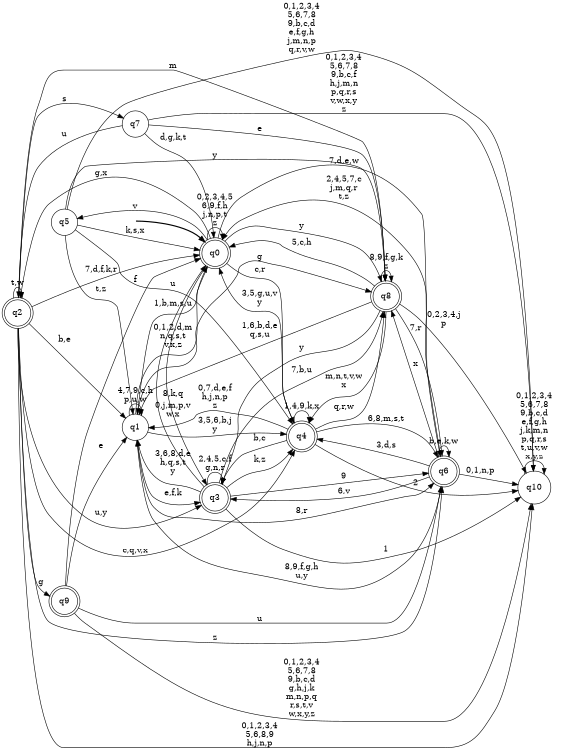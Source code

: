 digraph BlueStar {
__start0 [style = invis, shape = none, label = "", width = 0, height = 0];

rankdir=LR;
size="8,5";

s0 [style="rounded,filled", color="black", fillcolor="white" shape="doublecircle", label="q0"];
s1 [style="filled", color="black", fillcolor="white" shape="circle", label="q1"];
s2 [style="rounded,filled", color="black", fillcolor="white" shape="doublecircle", label="q2"];
s3 [style="rounded,filled", color="black", fillcolor="white" shape="doublecircle", label="q3"];
s4 [style="rounded,filled", color="black", fillcolor="white" shape="doublecircle", label="q4"];
s5 [style="filled", color="black", fillcolor="white" shape="circle", label="q5"];
s6 [style="rounded,filled", color="black", fillcolor="white" shape="doublecircle", label="q6"];
s7 [style="filled", color="black", fillcolor="white" shape="circle", label="q7"];
s8 [style="rounded,filled", color="black", fillcolor="white" shape="doublecircle", label="q8"];
s9 [style="rounded,filled", color="black", fillcolor="white" shape="doublecircle", label="q9"];
s10 [style="filled", color="black", fillcolor="white" shape="circle", label="q10"];
subgraph cluster_main { 
	graph [pad=".75", ranksep="0.15", nodesep="0.15"];
	 style=invis; 
	__start0 -> s0 [penwidth=2];
}
s0 -> s0 [label="0,2,3,4,5\n6,9,f,h\nj,n,p,t\nz"];
s0 -> s1 [label="1,b,m,s,u"];
s0 -> s2 [label="g,x"];
s0 -> s3 [label="8,k,q"];
s0 -> s4 [label="c,r"];
s0 -> s5 [label="v"];
s0 -> s6 [label="7,d,e,w"];
s0 -> s8 [label="y"];
s1 -> s0 [label="0,1,2,d,m\nn,q,s,t\nv,x,z"];
s1 -> s1 [label="4,7,9,c,h\np,u,w"];
s1 -> s3 [label="e,f,k"];
s1 -> s4 [label="3,5,6,b,j\ny"];
s1 -> s6 [label="8,r"];
s1 -> s8 [label="g"];
s2 -> s0 [label="7,d,f,k,r"];
s2 -> s1 [label="b,e"];
s2 -> s2 [label="t,w"];
s2 -> s3 [label="u,y"];
s2 -> s4 [label="c,q,v,x"];
s2 -> s6 [label="z"];
s2 -> s7 [label="s"];
s2 -> s8 [label="m"];
s2 -> s9 [label="g"];
s2 -> s10 [label="0,1,2,3,4\n5,6,8,9\nh,j,n,p"];
s3 -> s0 [label="0,j,m,p,v\nw,x"];
s3 -> s1 [label="3,6,8,d,e\nh,q,s,t\ny"];
s3 -> s3 [label="2,4,5,c,f\ng,n,r"];
s3 -> s4 [label="k,z"];
s3 -> s6 [label="9"];
s3 -> s8 [label="7,b,u"];
s3 -> s10 [label="1"];
s4 -> s0 [label="3,5,g,u,v\ny"];
s4 -> s1 [label="0,7,d,e,f\nh,j,n,p\nz"];
s4 -> s3 [label="b,c"];
s4 -> s4 [label="1,4,9,k,x"];
s4 -> s6 [label="6,8,m,s,t"];
s4 -> s8 [label="q,r,w"];
s4 -> s10 [label="2"];
s5 -> s0 [label="k,s,x"];
s5 -> s1 [label="t,z"];
s5 -> s4 [label="u"];
s5 -> s8 [label="y"];
s5 -> s10 [label="0,1,2,3,4\n5,6,7,8\n9,b,c,d\ne,f,g,h\nj,m,n,p\nq,r,v,w"];
s6 -> s0 [label="2,4,5,7,c\nj,m,q,r\nt,z"];
s6 -> s1 [label="8,9,f,g,h\nu,y"];
s6 -> s3 [label="6,v"];
s6 -> s4 [label="3,d,s"];
s6 -> s6 [label="b,e,k,w"];
s6 -> s8 [label="x"];
s6 -> s10 [label="0,1,n,p"];
s7 -> s0 [label="d,g,k,t"];
s7 -> s2 [label="u"];
s7 -> s8 [label="e"];
s7 -> s10 [label="0,1,2,3,4\n5,6,7,8\n9,b,c,f\nh,j,m,n\np,q,r,s\nv,w,x,y\nz"];
s8 -> s0 [label="5,c,h"];
s8 -> s1 [label="1,6,b,d,e\nq,s,u"];
s8 -> s3 [label="y"];
s8 -> s4 [label="m,n,t,v,w\nx"];
s8 -> s6 [label="7,r"];
s8 -> s8 [label="8,9,f,g,k\nz"];
s8 -> s10 [label="0,2,3,4,j\np"];
s9 -> s0 [label="f"];
s9 -> s1 [label="e"];
s9 -> s6 [label="u"];
s9 -> s10 [label="0,1,2,3,4\n5,6,7,8\n9,b,c,d\ng,h,j,k\nm,n,p,q\nr,s,t,v\nw,x,y,z"];
s10 -> s10 [label="0,1,2,3,4\n5,6,7,8\n9,b,c,d\ne,f,g,h\nj,k,m,n\np,q,r,s\nt,u,v,w\nx,y,z"];

}